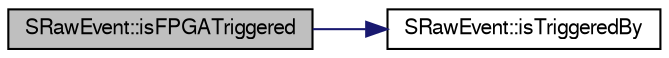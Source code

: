 digraph "SRawEvent::isFPGATriggered"
{
  bgcolor="transparent";
  edge [fontname="FreeSans",fontsize="10",labelfontname="FreeSans",labelfontsize="10"];
  node [fontname="FreeSans",fontsize="10",shape=record];
  rankdir="LR";
  Node1 [label="SRawEvent::isFPGATriggered",height=0.2,width=0.4,color="black", fillcolor="grey75", style="filled" fontcolor="black"];
  Node1 -> Node2 [color="midnightblue",fontsize="10",style="solid",fontname="FreeSans"];
  Node2 [label="SRawEvent::isTriggeredBy",height=0.2,width=0.4,color="black",URL="$d5/d83/classSRawEvent.html#af76e9de8f920d84b8f368603c7b1743b"];
}
